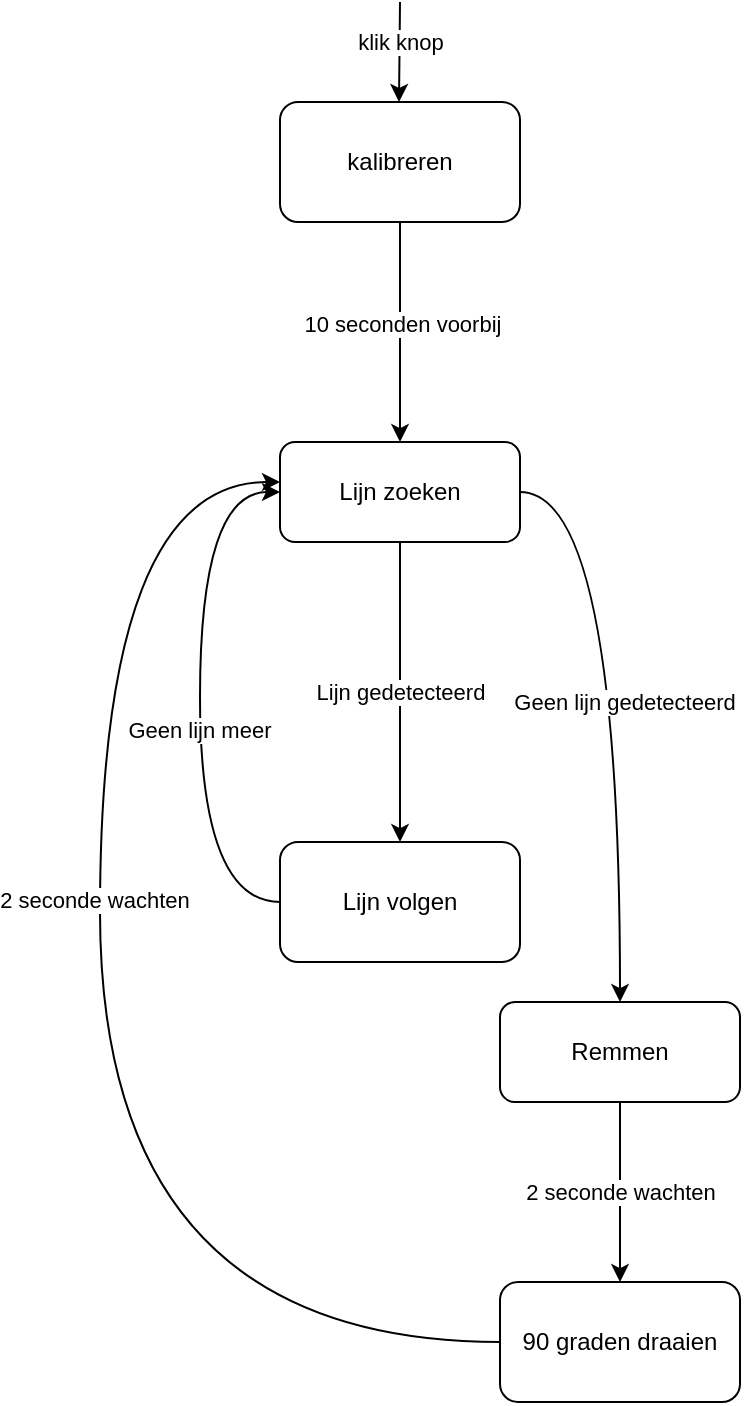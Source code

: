<mxfile version="17.4.5"><diagram id="4jF3SiFIlRyFqVO87IE4" name="Page-1"><mxGraphModel dx="830" dy="702" grid="1" gridSize="10" guides="1" tooltips="1" connect="1" arrows="1" fold="1" page="1" pageScale="1" pageWidth="827" pageHeight="1169" math="0" shadow="0"><root><mxCell id="0"/><mxCell id="1" parent="0"/><mxCell id="g9942yvPGM6oXqEL3x5D-6" style="edgeStyle=orthogonalEdgeStyle;orthogonalLoop=1;jettySize=auto;html=1;curved=1;" parent="1" source="g9942yvPGM6oXqEL3x5D-1" edge="1"><mxGeometry relative="1" as="geometry"><mxPoint x="480" y="510.03" as="targetPoint"/><Array as="points"><mxPoint x="480" y="255.03"/></Array></mxGeometry></mxCell><mxCell id="g9942yvPGM6oXqEL3x5D-8" value="Geen lijn gedetecteerd" style="edgeLabel;html=1;align=center;verticalAlign=middle;resizable=0;points=[];" parent="g9942yvPGM6oXqEL3x5D-6" vertex="1" connectable="0"><mxGeometry x="0.013" y="2" relative="1" as="geometry"><mxPoint as="offset"/></mxGeometry></mxCell><mxCell id="g9942yvPGM6oXqEL3x5D-16" value="Lijn gedetecteerd" style="edgeStyle=orthogonalEdgeStyle;rounded=0;orthogonalLoop=1;jettySize=auto;html=1;entryX=0.5;entryY=0;entryDx=0;entryDy=0;" parent="1" source="g9942yvPGM6oXqEL3x5D-1" target="g9942yvPGM6oXqEL3x5D-4" edge="1"><mxGeometry relative="1" as="geometry"/></mxCell><mxCell id="g9942yvPGM6oXqEL3x5D-1" value="Lijn zoeken" style="rounded=1;whiteSpace=wrap;html=1;" parent="1" vertex="1"><mxGeometry x="310" y="230.03" width="120" height="50" as="geometry"/></mxCell><mxCell id="g9942yvPGM6oXqEL3x5D-21" style="edgeStyle=orthogonalEdgeStyle;curved=1;orthogonalLoop=1;jettySize=auto;html=1;entryX=0;entryY=0.5;entryDx=0;entryDy=0;" parent="1" source="g9942yvPGM6oXqEL3x5D-4" target="g9942yvPGM6oXqEL3x5D-1" edge="1"><mxGeometry relative="1" as="geometry"><mxPoint x="300" y="250.03" as="targetPoint"/><Array as="points"><mxPoint x="270" y="460.03"/><mxPoint x="270" y="255.03"/></Array></mxGeometry></mxCell><mxCell id="t4O8F5I6nN9yQnY6lMHD-1" value="Geen lijn meer&amp;nbsp;" style="edgeLabel;html=1;align=center;verticalAlign=middle;resizable=0;points=[];" parent="g9942yvPGM6oXqEL3x5D-21" vertex="1" connectable="0"><mxGeometry x="-0.116" y="-1" relative="1" as="geometry"><mxPoint as="offset"/></mxGeometry></mxCell><mxCell id="g9942yvPGM6oXqEL3x5D-4" value="Lijn volgen" style="rounded=1;whiteSpace=wrap;html=1;" parent="1" vertex="1"><mxGeometry x="310" y="430.03" width="120" height="60" as="geometry"/></mxCell><mxCell id="g9942yvPGM6oXqEL3x5D-19" style="edgeStyle=orthogonalEdgeStyle;curved=1;orthogonalLoop=1;jettySize=auto;html=1;" parent="1" source="g9942yvPGM6oXqEL3x5D-10" edge="1"><mxGeometry relative="1" as="geometry"><mxPoint x="310" y="250.03" as="targetPoint"/><Array as="points"><mxPoint x="220" y="680.03"/><mxPoint x="220" y="250.03"/></Array></mxGeometry></mxCell><mxCell id="g9942yvPGM6oXqEL3x5D-22" value="2 seconde wachten" style="edgeLabel;html=1;align=center;verticalAlign=middle;resizable=0;points=[];" parent="g9942yvPGM6oXqEL3x5D-19" vertex="1" connectable="0"><mxGeometry x="0.169" y="3" relative="1" as="geometry"><mxPoint as="offset"/></mxGeometry></mxCell><mxCell id="g9942yvPGM6oXqEL3x5D-10" value="90 graden draaien" style="rounded=1;whiteSpace=wrap;html=1;" parent="1" vertex="1"><mxGeometry x="420" y="650.03" width="120" height="60" as="geometry"/></mxCell><mxCell id="g9942yvPGM6oXqEL3x5D-18" value="2 seconde wachten" style="edgeStyle=orthogonalEdgeStyle;rounded=0;orthogonalLoop=1;jettySize=auto;html=1;entryX=0.5;entryY=0;entryDx=0;entryDy=0;" parent="1" source="g9942yvPGM6oXqEL3x5D-17" target="g9942yvPGM6oXqEL3x5D-10" edge="1"><mxGeometry relative="1" as="geometry"/></mxCell><mxCell id="g9942yvPGM6oXqEL3x5D-17" value="Remmen" style="rounded=1;whiteSpace=wrap;html=1;" parent="1" vertex="1"><mxGeometry x="420" y="510.03" width="120" height="50" as="geometry"/></mxCell><mxCell id="g9942yvPGM6oXqEL3x5D-24" value="" style="endArrow=classic;html=1;curved=1;" parent="1" edge="1"><mxGeometry width="50" height="50" relative="1" as="geometry"><mxPoint x="370" y="10" as="sourcePoint"/><mxPoint x="369.5" y="60" as="targetPoint"/></mxGeometry></mxCell><mxCell id="g9942yvPGM6oXqEL3x5D-25" value="klik knop" style="edgeLabel;html=1;align=center;verticalAlign=middle;resizable=0;points=[];" parent="g9942yvPGM6oXqEL3x5D-24" vertex="1" connectable="0"><mxGeometry x="-0.199" y="-3" relative="1" as="geometry"><mxPoint x="3" as="offset"/></mxGeometry></mxCell><mxCell id="EABLjaUyKDG9UimDcL9f-2" style="edgeStyle=orthogonalEdgeStyle;rounded=0;orthogonalLoop=1;jettySize=auto;html=1;" edge="1" parent="1" source="EABLjaUyKDG9UimDcL9f-1" target="g9942yvPGM6oXqEL3x5D-1"><mxGeometry relative="1" as="geometry"/></mxCell><mxCell id="EABLjaUyKDG9UimDcL9f-3" value="10 seconden voorbij" style="edgeLabel;html=1;align=center;verticalAlign=middle;resizable=0;points=[];" vertex="1" connectable="0" parent="EABLjaUyKDG9UimDcL9f-2"><mxGeometry x="-0.073" y="1" relative="1" as="geometry"><mxPoint as="offset"/></mxGeometry></mxCell><mxCell id="EABLjaUyKDG9UimDcL9f-1" value="kalibreren" style="rounded=1;whiteSpace=wrap;html=1;" vertex="1" parent="1"><mxGeometry x="310" y="60" width="120" height="60" as="geometry"/></mxCell></root></mxGraphModel></diagram></mxfile>